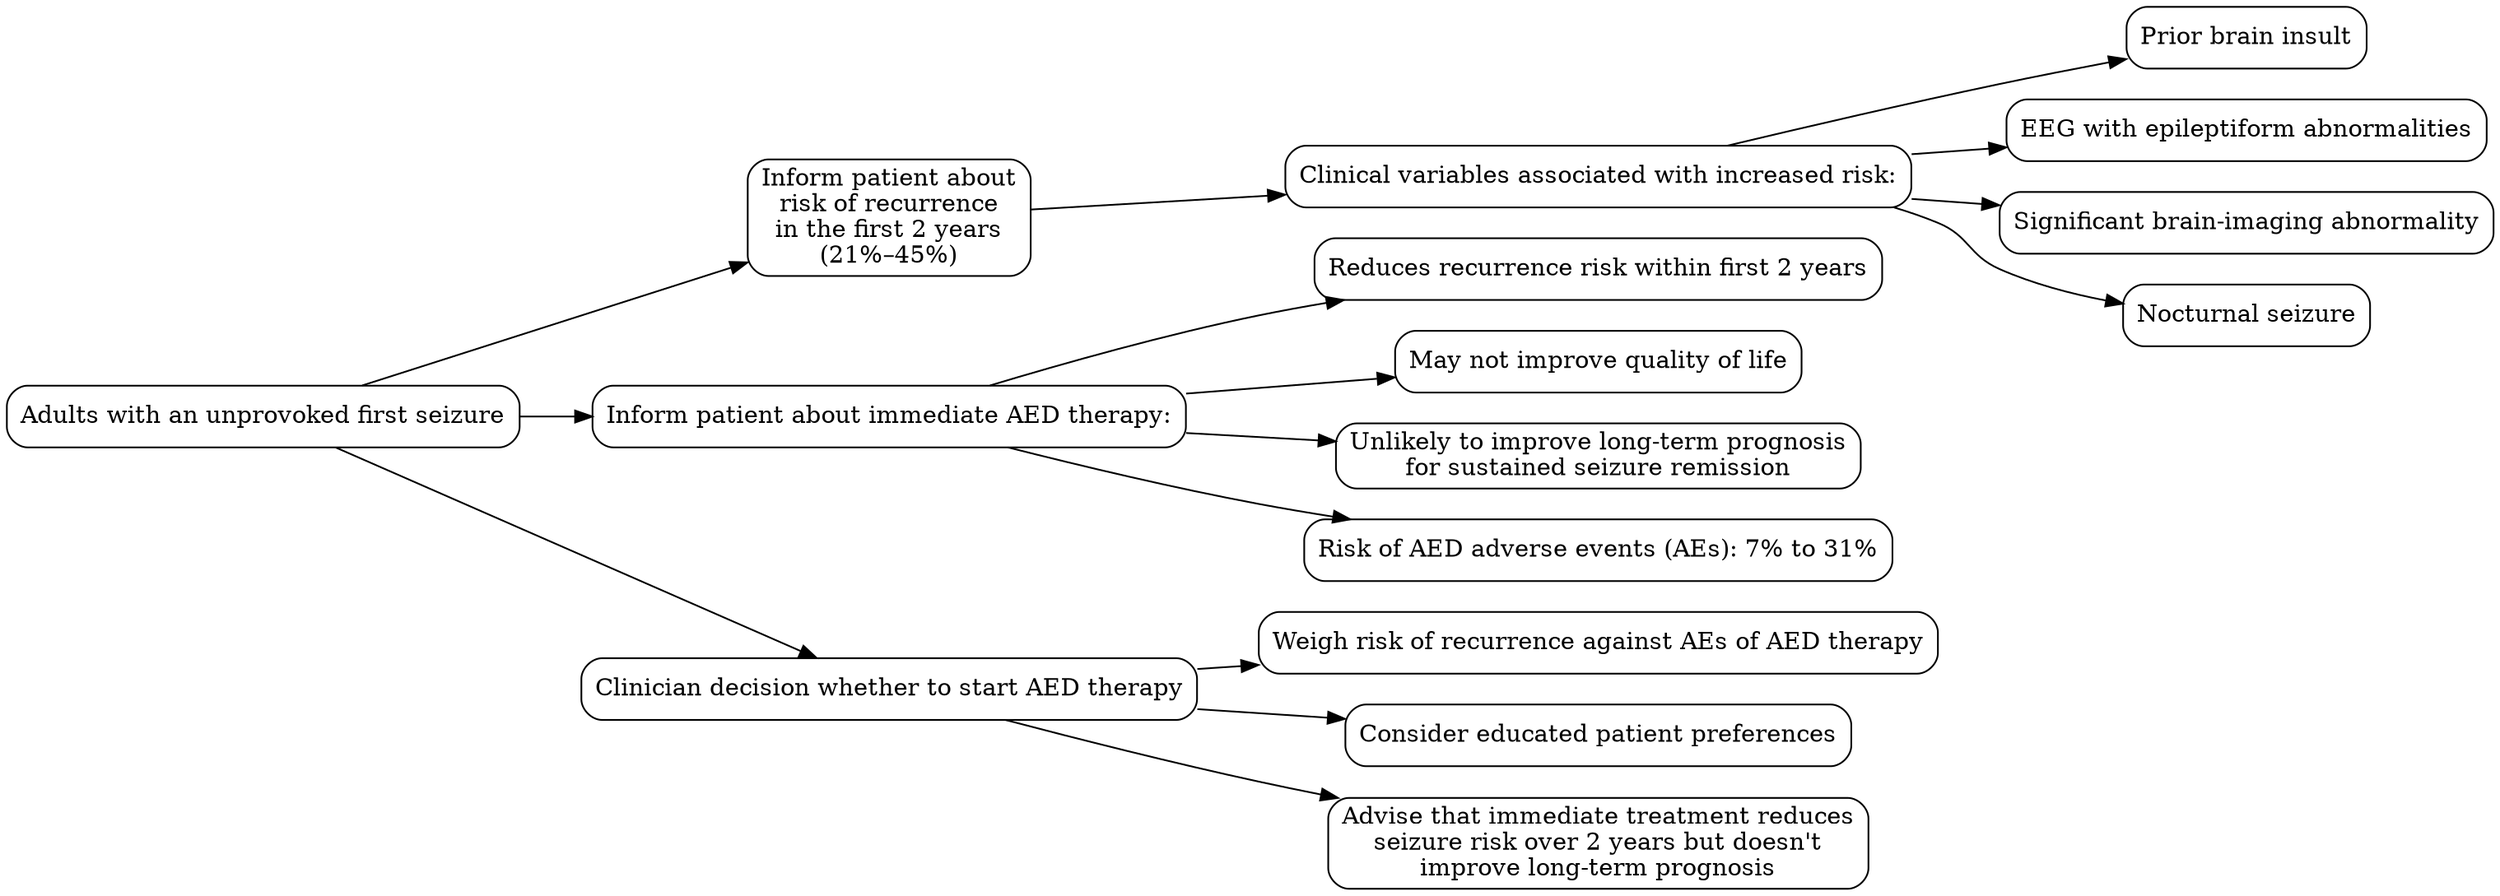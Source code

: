 digraph G {
    rankdir=LR;
    node [shape=box, style=rounded];
    
    start [label="Adults with an unprovoked first seizure"];
    
    risk_info [label="Inform patient about\nrisk of recurrence\nin the first 2 years\n(21%–45%)"];
    risk_factors [label="Clinical variables associated with increased risk:"];
    brain_insult [label="Prior brain insult"];
    eeg_abnormalities [label="EEG with epileptiform abnormalities"];
    brain_imaging [label="Significant brain-imaging abnormality"];
    nocturnal_seizure [label="Nocturnal seizure"];
    
    aed_therapy [label="Inform patient about immediate AED therapy:"];
    reduce_risk [label="Reduces recurrence risk within first 2 years"];
    quality_of_life [label="May not improve quality of life"];
    long_term_prognosis [label="Unlikely to improve long-term prognosis\nfor sustained seizure remission"];
    aed_adverse_events [label="Risk of AED adverse events (AEs): 7% to 31%"];

    clinician_recommendations [label="Clinician decision whether to start AED therapy"];
    weigh_risks [label="Weigh risk of recurrence against AEs of AED therapy"];
    patient_preferences [label="Consider educated patient preferences"];
    advise_treatment [label="Advise that immediate treatment reduces\nseizure risk over 2 years but doesn't\nimprove long-term prognosis"];
    
    start -> risk_info;
    risk_info -> risk_factors;
    risk_factors -> brain_insult;
    risk_factors -> eeg_abnormalities;
    risk_factors -> brain_imaging;
    risk_factors -> nocturnal_seizure;
    
    start -> aed_therapy;
    aed_therapy -> reduce_risk;
    aed_therapy -> quality_of_life;
    aed_therapy -> long_term_prognosis;
    aed_therapy -> aed_adverse_events;
    
    start -> clinician_recommendations;
    clinician_recommendations -> weigh_risks;
    clinician_recommendations -> patient_preferences;
    clinician_recommendations -> advise_treatment;
}
